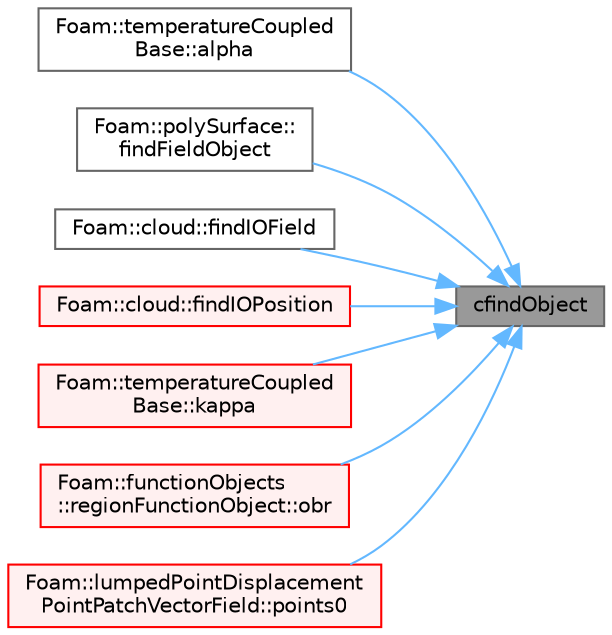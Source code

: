 digraph "cfindObject"
{
 // LATEX_PDF_SIZE
  bgcolor="transparent";
  edge [fontname=Helvetica,fontsize=10,labelfontname=Helvetica,labelfontsize=10];
  node [fontname=Helvetica,fontsize=10,shape=box,height=0.2,width=0.4];
  rankdir="RL";
  Node1 [id="Node000001",label="cfindObject",height=0.2,width=0.4,color="gray40", fillcolor="grey60", style="filled", fontcolor="black",tooltip=" "];
  Node1 -> Node2 [id="edge1_Node000001_Node000002",dir="back",color="steelblue1",style="solid",tooltip=" "];
  Node2 [id="Node000002",label="Foam::temperatureCoupled\lBase::alpha",height=0.2,width=0.4,color="grey40", fillcolor="white", style="filled",URL="$classFoam_1_1temperatureCoupledBase.html#a023dd11292b4111dd6f2d7e8c1e199b2",tooltip=" "];
  Node1 -> Node3 [id="edge2_Node000001_Node000003",dir="back",color="steelblue1",style="solid",tooltip=" "];
  Node3 [id="Node000003",label="Foam::polySurface::\lfindFieldObject",height=0.2,width=0.4,color="grey40", fillcolor="white", style="filled",URL="$classFoam_1_1polySurface.html#a8d0908a316243e341020eb78dcc99338",tooltip=" "];
  Node1 -> Node4 [id="edge3_Node000001_Node000004",dir="back",color="steelblue1",style="solid",tooltip=" "];
  Node4 [id="Node000004",label="Foam::cloud::findIOField",height=0.2,width=0.4,color="grey40", fillcolor="white", style="filled",URL="$classFoam_1_1cloud.html#a187476688e406fae2480ba94e948a0fc",tooltip=" "];
  Node1 -> Node5 [id="edge4_Node000001_Node000005",dir="back",color="steelblue1",style="solid",tooltip=" "];
  Node5 [id="Node000005",label="Foam::cloud::findIOPosition",height=0.2,width=0.4,color="red", fillcolor="#FFF0F0", style="filled",URL="$classFoam_1_1cloud.html#a6930de5e3988de890fead65f7bafe926",tooltip=" "];
  Node1 -> Node10 [id="edge5_Node000001_Node000010",dir="back",color="steelblue1",style="solid",tooltip=" "];
  Node10 [id="Node000010",label="Foam::temperatureCoupled\lBase::kappa",height=0.2,width=0.4,color="red", fillcolor="#FFF0F0", style="filled",URL="$classFoam_1_1temperatureCoupledBase.html#adbad3ddac3d957ac2b2c8d2b91a93de6",tooltip=" "];
  Node1 -> Node17 [id="edge6_Node000001_Node000017",dir="back",color="steelblue1",style="solid",tooltip=" "];
  Node17 [id="Node000017",label="Foam::functionObjects\l::regionFunctionObject::obr",height=0.2,width=0.4,color="red", fillcolor="#FFF0F0", style="filled",URL="$classFoam_1_1functionObjects_1_1regionFunctionObject.html#a402258b1bda714c71946d114457ad3a9",tooltip=" "];
  Node1 -> Node22 [id="edge7_Node000001_Node000022",dir="back",color="steelblue1",style="solid",tooltip=" "];
  Node22 [id="Node000022",label="Foam::lumpedPointDisplacement\lPointPatchVectorField::points0",height=0.2,width=0.4,color="red", fillcolor="#FFF0F0", style="filled",URL="$classFoam_1_1lumpedPointDisplacementPointPatchVectorField.html#a57bf05582ba603661079754be88d5cb3",tooltip=" "];
}
